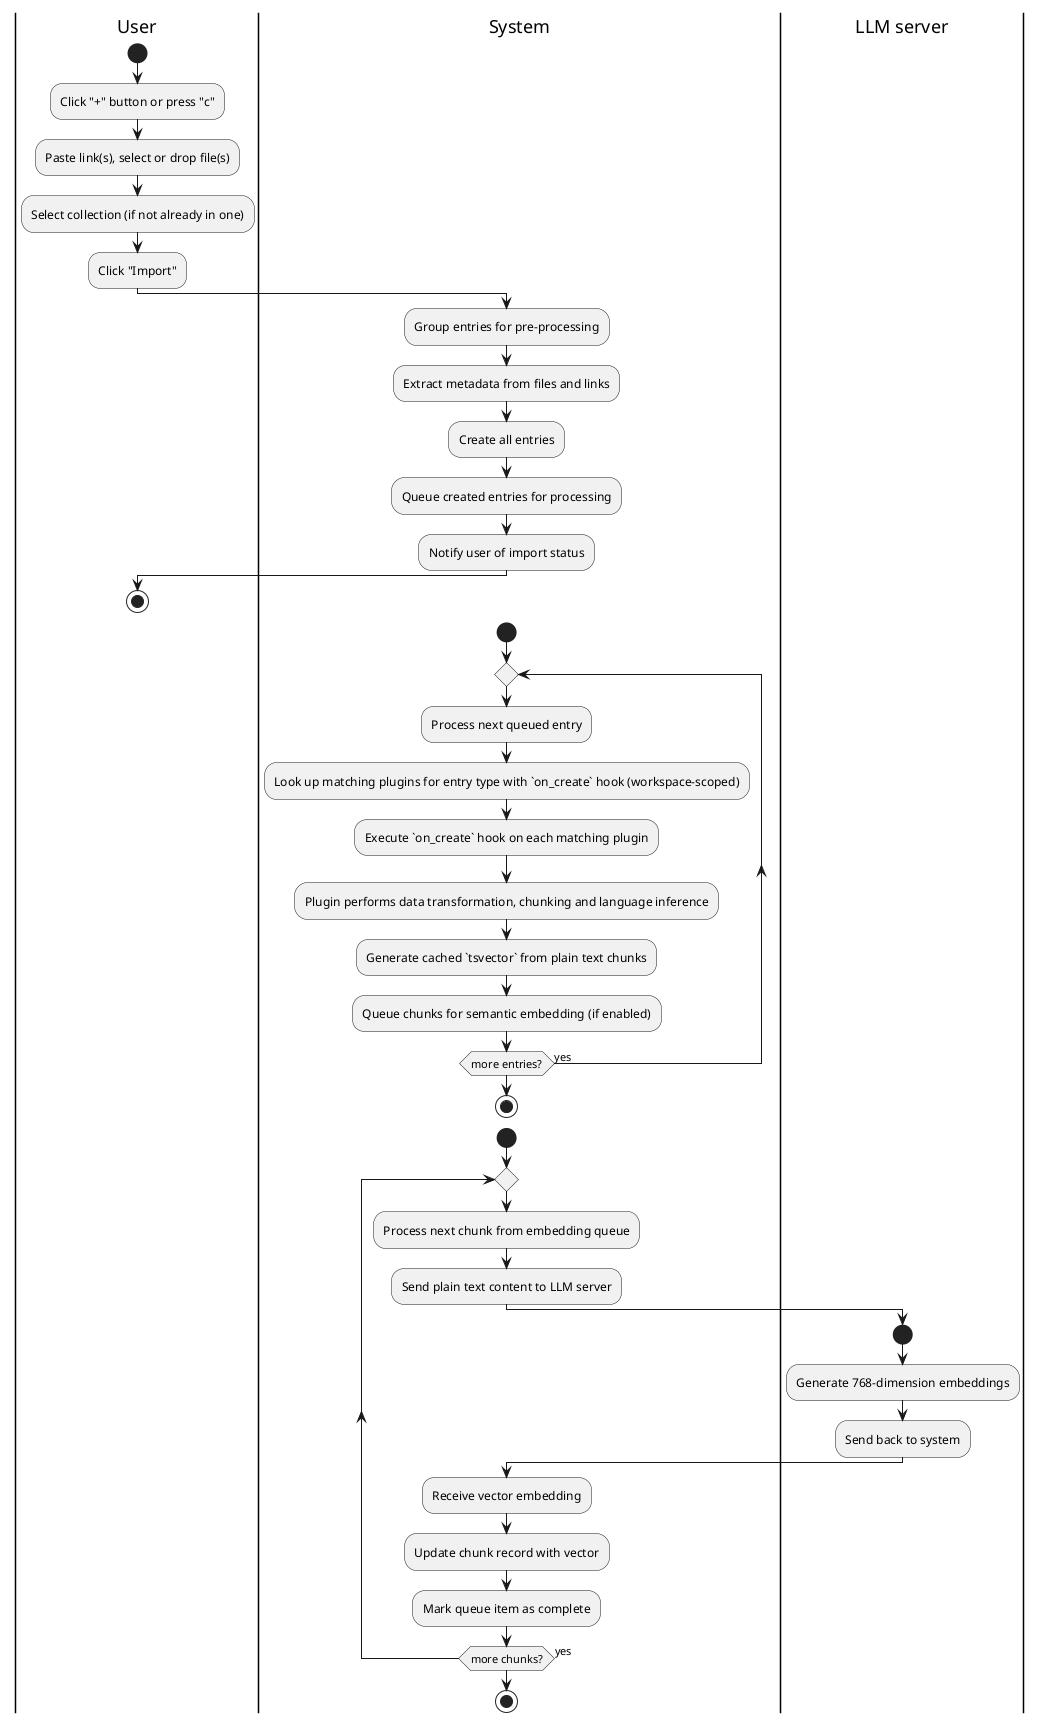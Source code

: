 @startuml
|User|
start
:Click "+" button or press "c";
:Paste link(s), select or drop file(s);
:Select collection (if not already in one);
:Click "Import";

|System|
:Group entries for pre-processing;
:Extract metadata from files and links;
:Create all entries;
:Queue created entries for processing;
:Notify user of import status;

|User|
stop

|System|
start
repeat
:Process next queued entry;
:Look up matching plugins for entry type with `on_create` hook (workspace-scoped);
:Execute `on_create` hook on each matching plugin;
:Plugin performs data transformation, chunking and language inference;
:Generate cached `tsvector` from plain text chunks;
:Queue chunks for semantic embedding (if enabled);
repeat while (more entries?) is (yes)
stop

|System|
start
repeat
:Process next chunk from embedding queue;
:Send plain text content to LLM server;

|LLM server|
start
:Generate 768-dimension embeddings;
:Send back to system;

|System|
:Receive vector embedding;
:Update chunk record with vector;
:Mark queue item as complete;
repeat while (more chunks?) is (yes)
stop

@enduml
